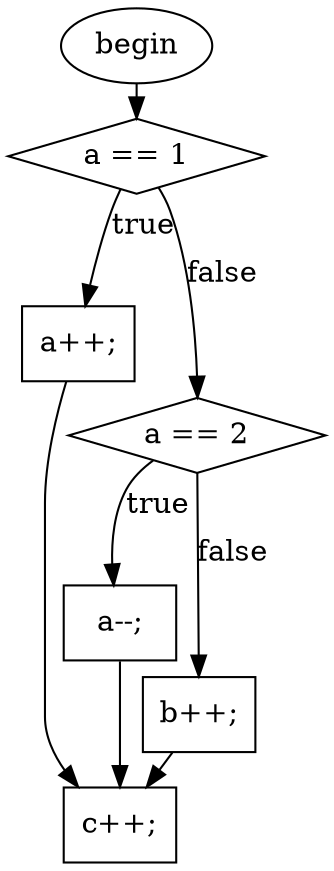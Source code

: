 digraph G{
ranksep = 0.1;
nodesep = 0.1;
F0T0[ shape=ellipse, label="begin", style="filled", fillcolor="white"]
F52T189[ shape=diamond, label="a == 1", style="filled", fillcolor="white"]
F80T83[ shape=box, label="a++;", style="filled", fillcolor="white"]
F104T189TelseIf[ shape=diamond, label="a == 2", style="filled", fillcolor="white"]
F132T135[ shape=box, label="a--;", style="filled", fillcolor="white"]
F172T175[ shape=box, label="b++;", style="filled", fillcolor="white"]
F203T206[ shape=box, label="c++;", style="filled", fillcolor="white"]
F0T0 -> F52T189
F172T175 -> F203T206
F52T189 -> F80T83[label="true", minlen=1]
F52T189 -> F104T189TelseIf[label="false", minlen=2]
F104T189TelseIf -> F132T135[label="true", minlen=1]
F104T189TelseIf -> F172T175[label="false", minlen=2]
F80T83 -> F203T206
F132T135 -> F203T206
}
